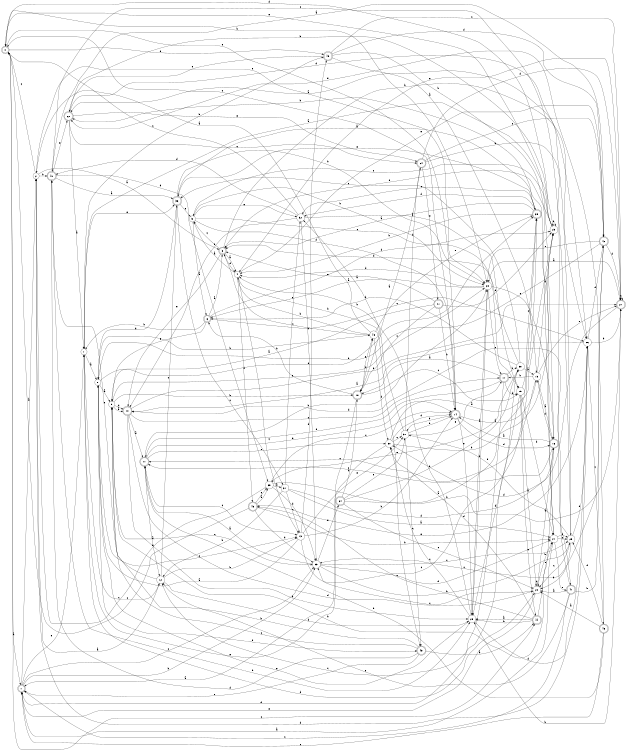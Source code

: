 digraph n40_4 {
__start0 [label="" shape="none"];

rankdir=LR;
size="8,5";

s0 [style="rounded,filled", color="black", fillcolor="white" shape="doublecircle", label="0"];
s1 [style="rounded,filled", color="black", fillcolor="white" shape="doublecircle", label="1"];
s2 [style="filled", color="black", fillcolor="white" shape="circle", label="2"];
s3 [style="rounded,filled", color="black", fillcolor="white" shape="doublecircle", label="3"];
s4 [style="filled", color="black", fillcolor="white" shape="circle", label="4"];
s5 [style="filled", color="black", fillcolor="white" shape="circle", label="5"];
s6 [style="rounded,filled", color="black", fillcolor="white" shape="doublecircle", label="6"];
s7 [style="filled", color="black", fillcolor="white" shape="circle", label="7"];
s8 [style="filled", color="black", fillcolor="white" shape="circle", label="8"];
s9 [style="filled", color="black", fillcolor="white" shape="circle", label="9"];
s10 [style="rounded,filled", color="black", fillcolor="white" shape="doublecircle", label="10"];
s11 [style="rounded,filled", color="black", fillcolor="white" shape="doublecircle", label="11"];
s12 [style="filled", color="black", fillcolor="white" shape="circle", label="12"];
s13 [style="filled", color="black", fillcolor="white" shape="circle", label="13"];
s14 [style="rounded,filled", color="black", fillcolor="white" shape="doublecircle", label="14"];
s15 [style="filled", color="black", fillcolor="white" shape="circle", label="15"];
s16 [style="rounded,filled", color="black", fillcolor="white" shape="doublecircle", label="16"];
s17 [style="rounded,filled", color="black", fillcolor="white" shape="doublecircle", label="17"];
s18 [style="rounded,filled", color="black", fillcolor="white" shape="doublecircle", label="18"];
s19 [style="filled", color="black", fillcolor="white" shape="circle", label="19"];
s20 [style="filled", color="black", fillcolor="white" shape="circle", label="20"];
s21 [style="filled", color="black", fillcolor="white" shape="circle", label="21"];
s22 [style="rounded,filled", color="black", fillcolor="white" shape="doublecircle", label="22"];
s23 [style="filled", color="black", fillcolor="white" shape="circle", label="23"];
s24 [style="rounded,filled", color="black", fillcolor="white" shape="doublecircle", label="24"];
s25 [style="filled", color="black", fillcolor="white" shape="circle", label="25"];
s26 [style="filled", color="black", fillcolor="white" shape="circle", label="26"];
s27 [style="rounded,filled", color="black", fillcolor="white" shape="doublecircle", label="27"];
s28 [style="filled", color="black", fillcolor="white" shape="circle", label="28"];
s29 [style="filled", color="black", fillcolor="white" shape="circle", label="29"];
s30 [style="filled", color="black", fillcolor="white" shape="circle", label="30"];
s31 [style="filled", color="black", fillcolor="white" shape="circle", label="31"];
s32 [style="filled", color="black", fillcolor="white" shape="circle", label="32"];
s33 [style="filled", color="black", fillcolor="white" shape="circle", label="33"];
s34 [style="rounded,filled", color="black", fillcolor="white" shape="doublecircle", label="34"];
s35 [style="rounded,filled", color="black", fillcolor="white" shape="doublecircle", label="35"];
s36 [style="rounded,filled", color="black", fillcolor="white" shape="doublecircle", label="36"];
s37 [style="filled", color="black", fillcolor="white" shape="circle", label="37"];
s38 [style="filled", color="black", fillcolor="white" shape="circle", label="38"];
s39 [style="filled", color="black", fillcolor="white" shape="circle", label="39"];
s40 [style="rounded,filled", color="black", fillcolor="white" shape="doublecircle", label="40"];
s41 [style="rounded,filled", color="black", fillcolor="white" shape="doublecircle", label="41"];
s42 [style="rounded,filled", color="black", fillcolor="white" shape="doublecircle", label="42"];
s43 [style="rounded,filled", color="black", fillcolor="white" shape="doublecircle", label="43"];
s44 [style="rounded,filled", color="black", fillcolor="white" shape="doublecircle", label="44"];
s45 [style="rounded,filled", color="black", fillcolor="white" shape="doublecircle", label="45"];
s46 [style="rounded,filled", color="black", fillcolor="white" shape="doublecircle", label="46"];
s47 [style="rounded,filled", color="black", fillcolor="white" shape="doublecircle", label="47"];
s48 [style="filled", color="black", fillcolor="white" shape="circle", label="48"];
s49 [style="rounded,filled", color="black", fillcolor="white" shape="doublecircle", label="49"];
s0 -> s1 [label="a"];
s0 -> s28 [label="b"];
s0 -> s44 [label="c"];
s0 -> s49 [label="d"];
s0 -> s14 [label="e"];
s1 -> s2 [label="a"];
s1 -> s33 [label="b"];
s1 -> s33 [label="c"];
s1 -> s38 [label="d"];
s1 -> s7 [label="e"];
s2 -> s3 [label="a"];
s2 -> s40 [label="b"];
s2 -> s0 [label="c"];
s2 -> s26 [label="d"];
s2 -> s28 [label="e"];
s3 -> s4 [label="a"];
s3 -> s26 [label="b"];
s3 -> s5 [label="c"];
s3 -> s4 [label="d"];
s3 -> s10 [label="e"];
s4 -> s5 [label="a"];
s4 -> s43 [label="b"];
s4 -> s13 [label="c"];
s4 -> s45 [label="d"];
s4 -> s42 [label="e"];
s5 -> s6 [label="a"];
s5 -> s28 [label="b"];
s5 -> s19 [label="c"];
s5 -> s14 [label="d"];
s5 -> s32 [label="e"];
s6 -> s3 [label="a"];
s6 -> s7 [label="b"];
s6 -> s26 [label="c"];
s6 -> s23 [label="d"];
s6 -> s9 [label="e"];
s7 -> s8 [label="a"];
s7 -> s49 [label="b"];
s7 -> s12 [label="c"];
s7 -> s20 [label="d"];
s7 -> s36 [label="e"];
s8 -> s9 [label="a"];
s8 -> s48 [label="b"];
s8 -> s13 [label="c"];
s8 -> s35 [label="d"];
s8 -> s43 [label="e"];
s9 -> s10 [label="a"];
s9 -> s18 [label="b"];
s9 -> s33 [label="c"];
s9 -> s10 [label="d"];
s9 -> s28 [label="e"];
s10 -> s11 [label="a"];
s10 -> s29 [label="b"];
s10 -> s17 [label="c"];
s10 -> s20 [label="d"];
s10 -> s27 [label="e"];
s11 -> s12 [label="a"];
s11 -> s28 [label="b"];
s11 -> s13 [label="c"];
s11 -> s14 [label="d"];
s11 -> s30 [label="e"];
s12 -> s2 [label="a"];
s12 -> s13 [label="b"];
s12 -> s36 [label="c"];
s12 -> s29 [label="d"];
s12 -> s40 [label="e"];
s13 -> s8 [label="a"];
s13 -> s14 [label="b"];
s13 -> s35 [label="c"];
s13 -> s49 [label="d"];
s13 -> s31 [label="e"];
s14 -> s15 [label="a"];
s14 -> s31 [label="b"];
s14 -> s0 [label="c"];
s14 -> s16 [label="d"];
s14 -> s29 [label="e"];
s15 -> s16 [label="a"];
s15 -> s17 [label="b"];
s15 -> s11 [label="c"];
s15 -> s23 [label="d"];
s15 -> s27 [label="e"];
s16 -> s14 [label="a"];
s16 -> s9 [label="b"];
s16 -> s11 [label="c"];
s16 -> s15 [label="d"];
s16 -> s0 [label="e"];
s17 -> s18 [label="a"];
s17 -> s38 [label="b"];
s17 -> s12 [label="c"];
s17 -> s19 [label="d"];
s17 -> s11 [label="e"];
s18 -> s1 [label="a"];
s18 -> s6 [label="b"];
s18 -> s19 [label="c"];
s18 -> s48 [label="d"];
s18 -> s48 [label="e"];
s19 -> s20 [label="a"];
s19 -> s21 [label="b"];
s19 -> s35 [label="c"];
s19 -> s29 [label="d"];
s19 -> s44 [label="e"];
s20 -> s16 [label="a"];
s20 -> s21 [label="b"];
s20 -> s33 [label="c"];
s20 -> s20 [label="d"];
s20 -> s1 [label="e"];
s21 -> s1 [label="a"];
s21 -> s22 [label="b"];
s21 -> s25 [label="c"];
s21 -> s25 [label="d"];
s21 -> s41 [label="e"];
s22 -> s7 [label="a"];
s22 -> s23 [label="b"];
s22 -> s24 [label="c"];
s22 -> s26 [label="d"];
s22 -> s24 [label="e"];
s23 -> s7 [label="a"];
s23 -> s23 [label="b"];
s23 -> s5 [label="c"];
s23 -> s0 [label="d"];
s23 -> s3 [label="e"];
s24 -> s18 [label="a"];
s24 -> s25 [label="b"];
s24 -> s42 [label="c"];
s24 -> s27 [label="d"];
s24 -> s47 [label="e"];
s25 -> s22 [label="a"];
s25 -> s20 [label="b"];
s25 -> s20 [label="c"];
s25 -> s26 [label="d"];
s25 -> s31 [label="e"];
s26 -> s10 [label="a"];
s26 -> s27 [label="b"];
s26 -> s46 [label="c"];
s26 -> s42 [label="d"];
s26 -> s45 [label="e"];
s27 -> s28 [label="a"];
s27 -> s29 [label="b"];
s27 -> s27 [label="c"];
s27 -> s30 [label="d"];
s27 -> s4 [label="e"];
s28 -> s6 [label="a"];
s28 -> s29 [label="b"];
s28 -> s17 [label="c"];
s28 -> s4 [label="d"];
s28 -> s16 [label="e"];
s29 -> s28 [label="a"];
s29 -> s4 [label="b"];
s29 -> s30 [label="c"];
s29 -> s26 [label="d"];
s29 -> s8 [label="e"];
s30 -> s23 [label="a"];
s30 -> s23 [label="b"];
s30 -> s31 [label="c"];
s30 -> s14 [label="d"];
s30 -> s7 [label="e"];
s31 -> s32 [label="a"];
s31 -> s14 [label="b"];
s31 -> s43 [label="c"];
s31 -> s24 [label="d"];
s31 -> s17 [label="e"];
s32 -> s19 [label="a"];
s32 -> s33 [label="b"];
s32 -> s0 [label="c"];
s32 -> s40 [label="d"];
s32 -> s10 [label="e"];
s33 -> s11 [label="a"];
s33 -> s25 [label="b"];
s33 -> s25 [label="c"];
s33 -> s21 [label="d"];
s33 -> s34 [label="e"];
s34 -> s35 [label="a"];
s34 -> s38 [label="b"];
s34 -> s20 [label="c"];
s34 -> s18 [label="d"];
s34 -> s31 [label="e"];
s35 -> s3 [label="a"];
s35 -> s4 [label="b"];
s35 -> s32 [label="c"];
s35 -> s32 [label="d"];
s35 -> s36 [label="e"];
s36 -> s35 [label="a"];
s36 -> s28 [label="b"];
s36 -> s37 [label="c"];
s36 -> s8 [label="d"];
s36 -> s5 [label="e"];
s37 -> s21 [label="a"];
s37 -> s12 [label="b"];
s37 -> s13 [label="c"];
s37 -> s16 [label="d"];
s37 -> s32 [label="e"];
s38 -> s15 [label="a"];
s38 -> s6 [label="b"];
s38 -> s36 [label="c"];
s38 -> s3 [label="d"];
s38 -> s39 [label="e"];
s39 -> s37 [label="a"];
s39 -> s27 [label="b"];
s39 -> s14 [label="c"];
s39 -> s33 [label="d"];
s39 -> s2 [label="e"];
s40 -> s36 [label="a"];
s40 -> s29 [label="b"];
s40 -> s41 [label="c"];
s40 -> s39 [label="d"];
s40 -> s22 [label="e"];
s41 -> s20 [label="a"];
s41 -> s42 [label="b"];
s41 -> s1 [label="c"];
s41 -> s10 [label="d"];
s41 -> s12 [label="e"];
s42 -> s40 [label="a"];
s42 -> s8 [label="b"];
s42 -> s33 [label="c"];
s42 -> s27 [label="d"];
s42 -> s28 [label="e"];
s43 -> s44 [label="a"];
s43 -> s9 [label="b"];
s43 -> s9 [label="c"];
s43 -> s40 [label="d"];
s43 -> s1 [label="e"];
s44 -> s29 [label="a"];
s44 -> s29 [label="b"];
s44 -> s45 [label="c"];
s44 -> s30 [label="d"];
s44 -> s21 [label="e"];
s45 -> s39 [label="a"];
s45 -> s21 [label="b"];
s45 -> s0 [label="c"];
s45 -> s33 [label="d"];
s45 -> s39 [label="e"];
s46 -> s20 [label="a"];
s46 -> s11 [label="b"];
s46 -> s1 [label="c"];
s46 -> s25 [label="d"];
s46 -> s22 [label="e"];
s47 -> s9 [label="a"];
s47 -> s14 [label="b"];
s47 -> s18 [label="c"];
s47 -> s23 [label="d"];
s47 -> s3 [label="e"];
s48 -> s2 [label="a"];
s48 -> s4 [label="b"];
s48 -> s3 [label="c"];
s48 -> s30 [label="d"];
s48 -> s35 [label="e"];
s49 -> s15 [label="a"];
s49 -> s21 [label="b"];
s49 -> s27 [label="c"];
s49 -> s42 [label="d"];
s49 -> s22 [label="e"];

}